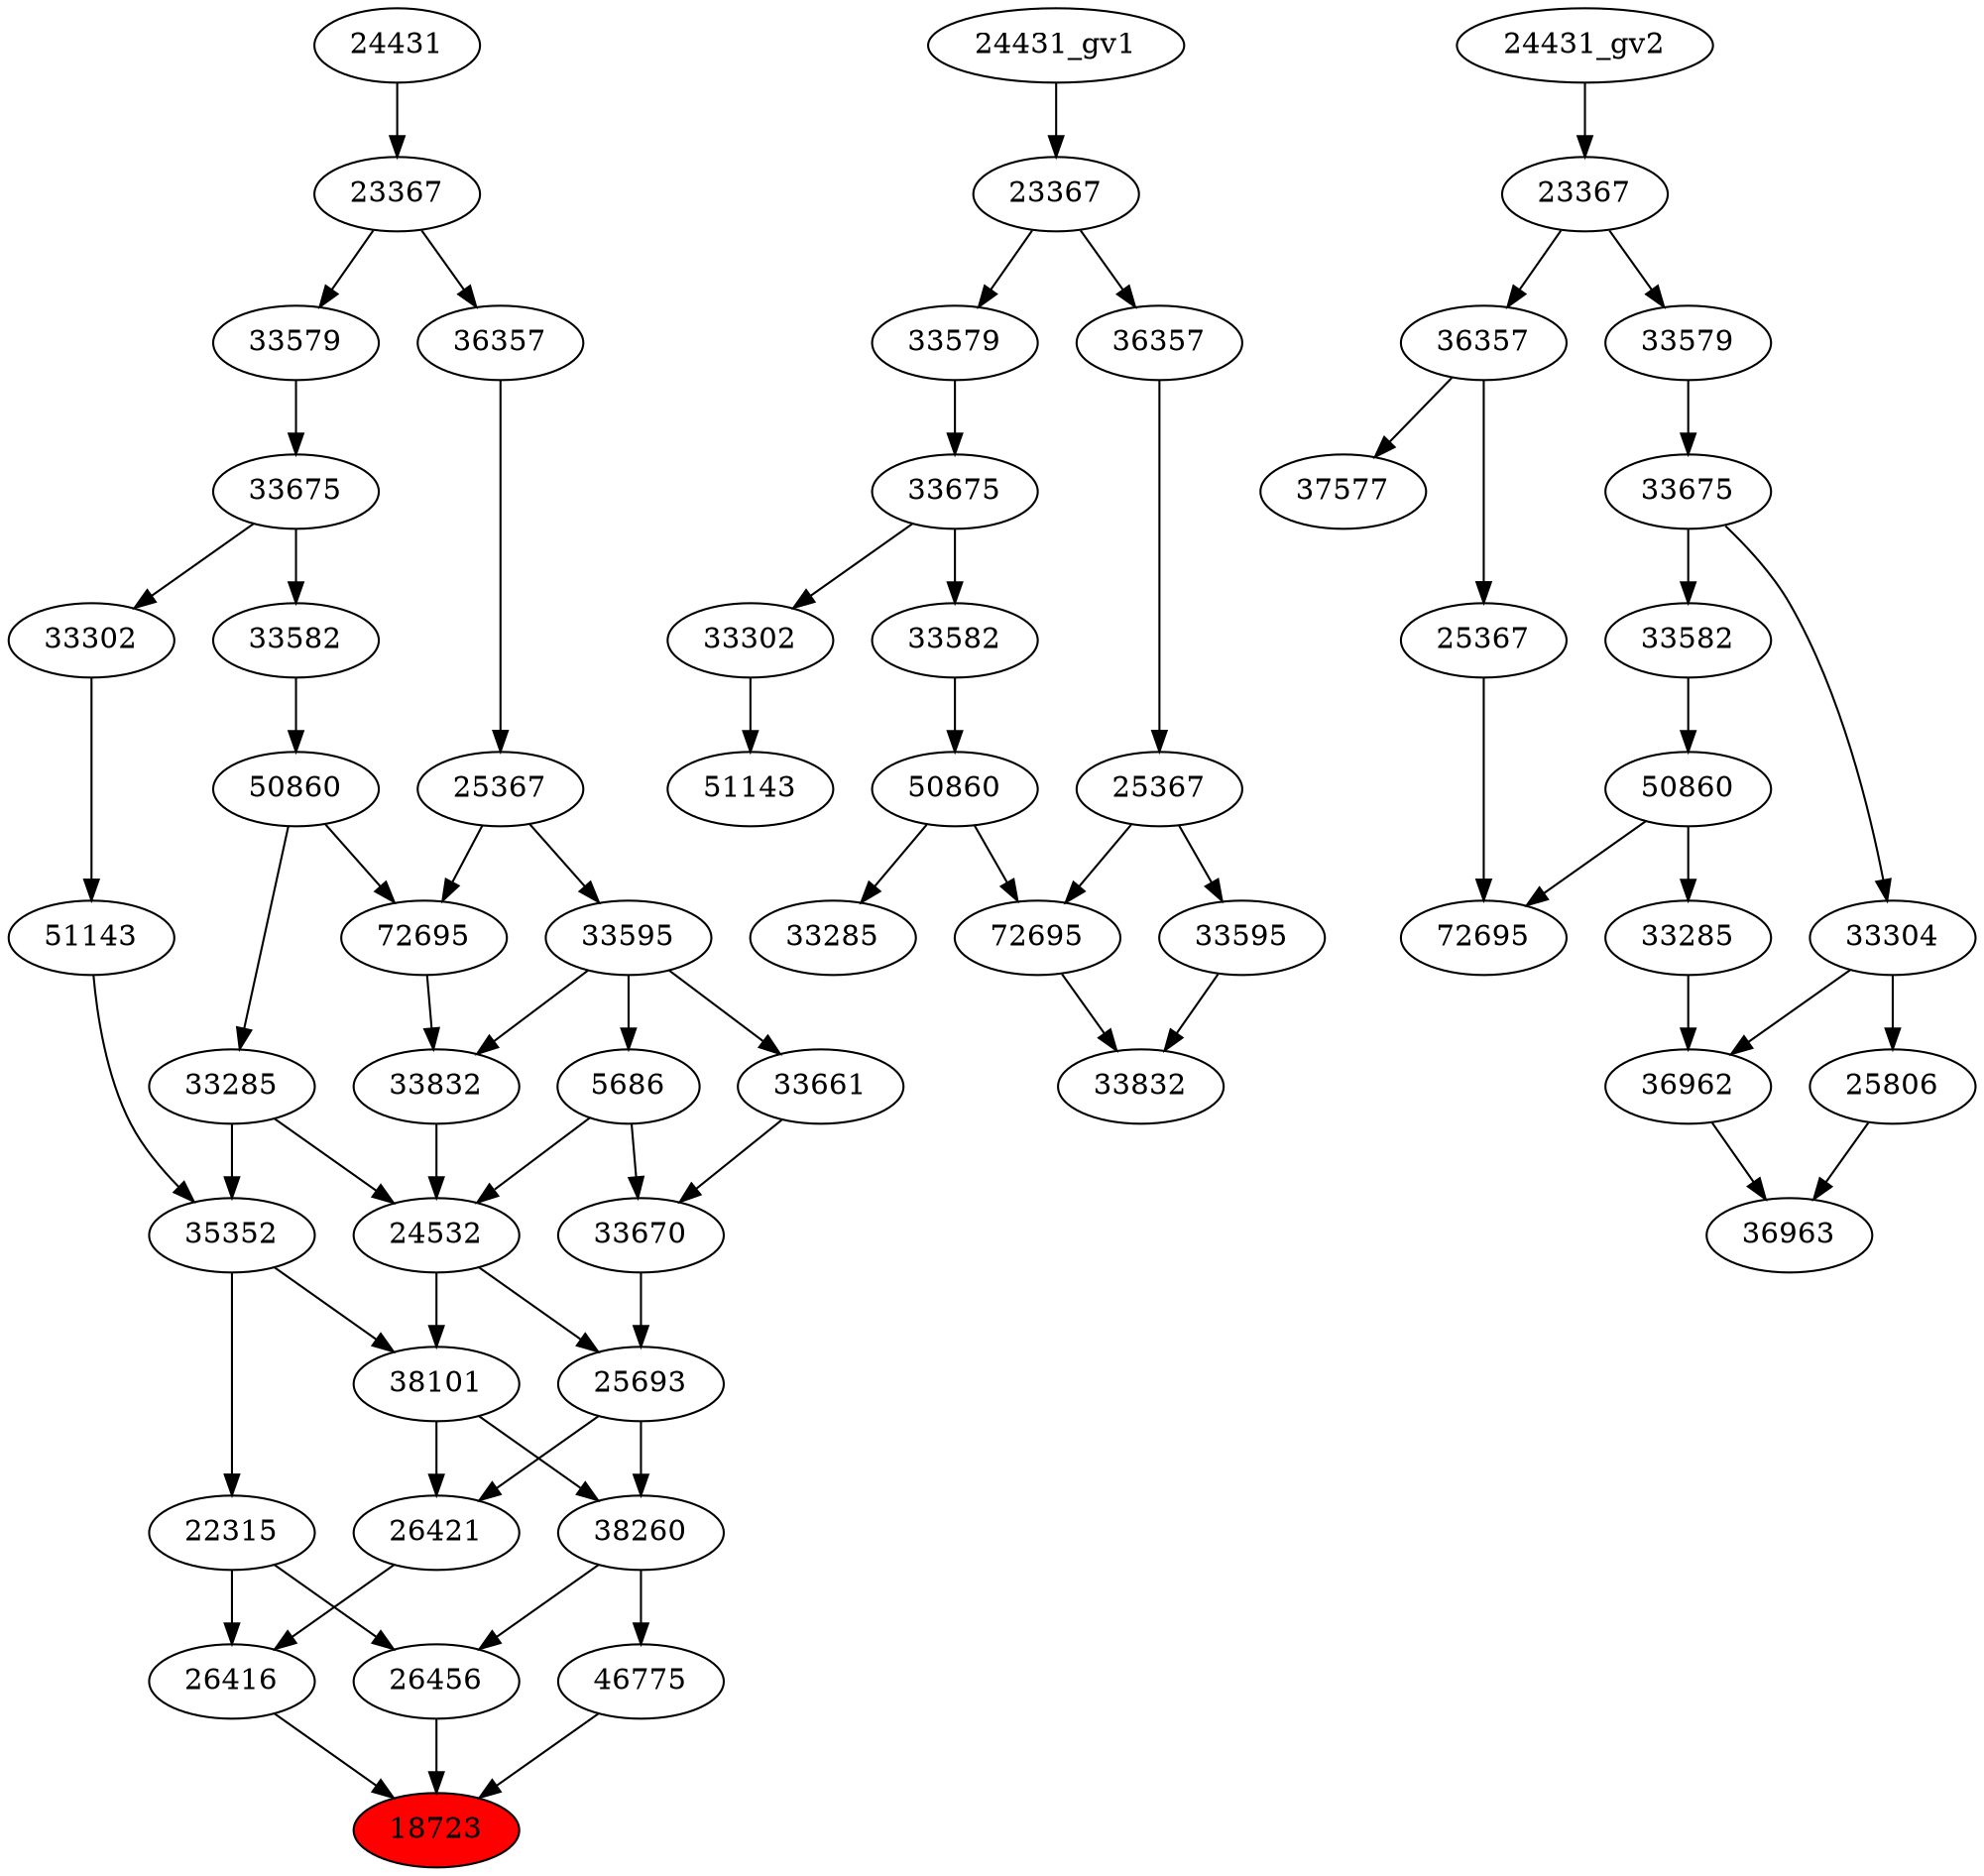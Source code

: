 strict digraph root {
	node [label="\N"];
	{
		node [fillcolor="",
			label="\N",
			style=""
		];
		18723		 [fillcolor=red,
			label=18723,
			style=filled];
		26456		 [label=26456];
		26456 -> 18723;
		26416		 [label=26416];
		26416 -> 18723;
		46775		 [label=46775];
		46775 -> 18723;
		22315		 [label=22315];
		22315 -> 26456;
		22315 -> 26416;
		38260		 [label=38260];
		38260 -> 26456;
		38260 -> 46775;
		26421		 [label=26421];
		26421 -> 26416;
		35352		 [label=35352];
		35352 -> 22315;
		38101		 [label=38101];
		35352 -> 38101;
		38101 -> 38260;
		38101 -> 26421;
		25693		 [label=25693];
		25693 -> 38260;
		25693 -> 26421;
		33285		 [label=33285];
		33285 -> 35352;
		24532		 [label=24532];
		33285 -> 24532;
		51143		 [label=51143];
		51143 -> 35352;
		24532 -> 38101;
		24532 -> 25693;
		33670		 [label=33670];
		33670 -> 25693;
		50860		 [label=50860];
		50860 -> 33285;
		72695		 [label=72695];
		50860 -> 72695;
		33302		 [label=33302];
		33302 -> 51143;
		5686		 [label=5686];
		5686 -> 24532;
		5686 -> 33670;
		33832		 [label=33832];
		33832 -> 24532;
		33661		 [label=33661];
		33661 -> 33670;
		33582		 [label=33582];
		33582 -> 50860;
		33675		 [label=33675];
		33675 -> 33302;
		33675 -> 33582;
		33595		 [label=33595];
		33595 -> 5686;
		33595 -> 33832;
		33595 -> 33661;
		72695 -> 33832;
		33579		 [label=33579];
		33579 -> 33675;
		25367		 [label=25367];
		25367 -> 33595;
		25367 -> 72695;
		23367		 [label=23367];
		23367 -> 33579;
		36357		 [label=36357];
		23367 -> 36357;
		36357 -> 25367;
		24431		 [label=24431];
		24431 -> 23367;
	}
	{
		node [label="\N"];
		"33285_gv1"		 [label=33285];
		"50860_gv1"		 [label=50860];
		"50860_gv1" -> "33285_gv1";
		"72695_gv1"		 [label=72695];
		"50860_gv1" -> "72695_gv1";
		"51143_gv1"		 [label=51143];
		"33302_gv1"		 [label=33302];
		"33302_gv1" -> "51143_gv1";
		"33582_gv1"		 [label=33582];
		"33582_gv1" -> "50860_gv1";
		"33675_gv1"		 [label=33675];
		"33675_gv1" -> "33302_gv1";
		"33675_gv1" -> "33582_gv1";
		"33832_gv1"		 [label=33832];
		"72695_gv1" -> "33832_gv1";
		"33595_gv1"		 [label=33595];
		"33595_gv1" -> "33832_gv1";
		"33579_gv1"		 [label=33579];
		"33579_gv1" -> "33675_gv1";
		"25367_gv1"		 [label=25367];
		"25367_gv1" -> "72695_gv1";
		"25367_gv1" -> "33595_gv1";
		"23367_gv1"		 [label=23367];
		"23367_gv1" -> "33579_gv1";
		"36357_gv1"		 [label=36357];
		"23367_gv1" -> "36357_gv1";
		"36357_gv1" -> "25367_gv1";
		"24431_gv1" -> "23367_gv1";
	}
	{
		node [label="\N"];
		"50860_gv2"		 [label=50860];
		"72695_gv2"		 [label=72695];
		"50860_gv2" -> "72695_gv2";
		"33285_gv2"		 [label=33285];
		"50860_gv2" -> "33285_gv2";
		"33582_gv2"		 [label=33582];
		"33582_gv2" -> "50860_gv2";
		36963		 [label=36963];
		36962		 [label=36962];
		36962 -> 36963;
		25806		 [label=25806];
		25806 -> 36963;
		33304		 [label=33304];
		33304 -> 36962;
		33304 -> 25806;
		37577		 [label=37577];
		"36357_gv2"		 [label=36357];
		"36357_gv2" -> 37577;
		"25367_gv2"		 [label=25367];
		"36357_gv2" -> "25367_gv2";
		"33675_gv2"		 [label=33675];
		"33675_gv2" -> "33582_gv2";
		"33675_gv2" -> 33304;
		"25367_gv2" -> "72695_gv2";
		"33285_gv2" -> 36962;
		"23367_gv2"		 [label=23367];
		"23367_gv2" -> "36357_gv2";
		"33579_gv2"		 [label=33579];
		"23367_gv2" -> "33579_gv2";
		"33579_gv2" -> "33675_gv2";
		"24431_gv2" -> "23367_gv2";
	}
}
